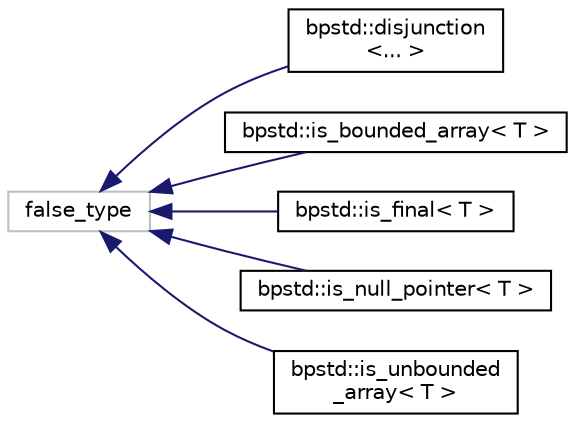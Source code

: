 digraph "Graphical Class Hierarchy"
{
  edge [fontname="Helvetica",fontsize="10",labelfontname="Helvetica",labelfontsize="10"];
  node [fontname="Helvetica",fontsize="10",shape=record];
  rankdir="LR";
  Node76 [label="false_type",height=0.2,width=0.4,color="grey75", fillcolor="white", style="filled"];
  Node76 -> Node0 [dir="back",color="midnightblue",fontsize="10",style="solid",fontname="Helvetica"];
  Node0 [label="bpstd::disjunction\l\<... \>",height=0.2,width=0.4,color="black", fillcolor="white", style="filled",URL="$d1/d38/structbpstd_1_1disjunction.html",tooltip="Type trait to determine the bool_constant from a logical OR operations of other bool_constant. "];
  Node76 -> Node78 [dir="back",color="midnightblue",fontsize="10",style="solid",fontname="Helvetica"];
  Node78 [label="bpstd::is_bounded_array\< T \>",height=0.2,width=0.4,color="black", fillcolor="white", style="filled",URL="$d4/d05/structbpstd_1_1is__bounded__array.html"];
  Node76 -> Node79 [dir="back",color="midnightblue",fontsize="10",style="solid",fontname="Helvetica"];
  Node79 [label="bpstd::is_final\< T \>",height=0.2,width=0.4,color="black", fillcolor="white", style="filled",URL="$dc/df9/structbpstd_1_1is__final.html"];
  Node76 -> Node80 [dir="back",color="midnightblue",fontsize="10",style="solid",fontname="Helvetica"];
  Node80 [label="bpstd::is_null_pointer\< T \>",height=0.2,width=0.4,color="black", fillcolor="white", style="filled",URL="$de/d22/structbpstd_1_1is__null__pointer.html"];
  Node76 -> Node81 [dir="back",color="midnightblue",fontsize="10",style="solid",fontname="Helvetica"];
  Node81 [label="bpstd::is_unbounded\l_array\< T \>",height=0.2,width=0.4,color="black", fillcolor="white", style="filled",URL="$db/dde/structbpstd_1_1is__unbounded__array.html"];
}
